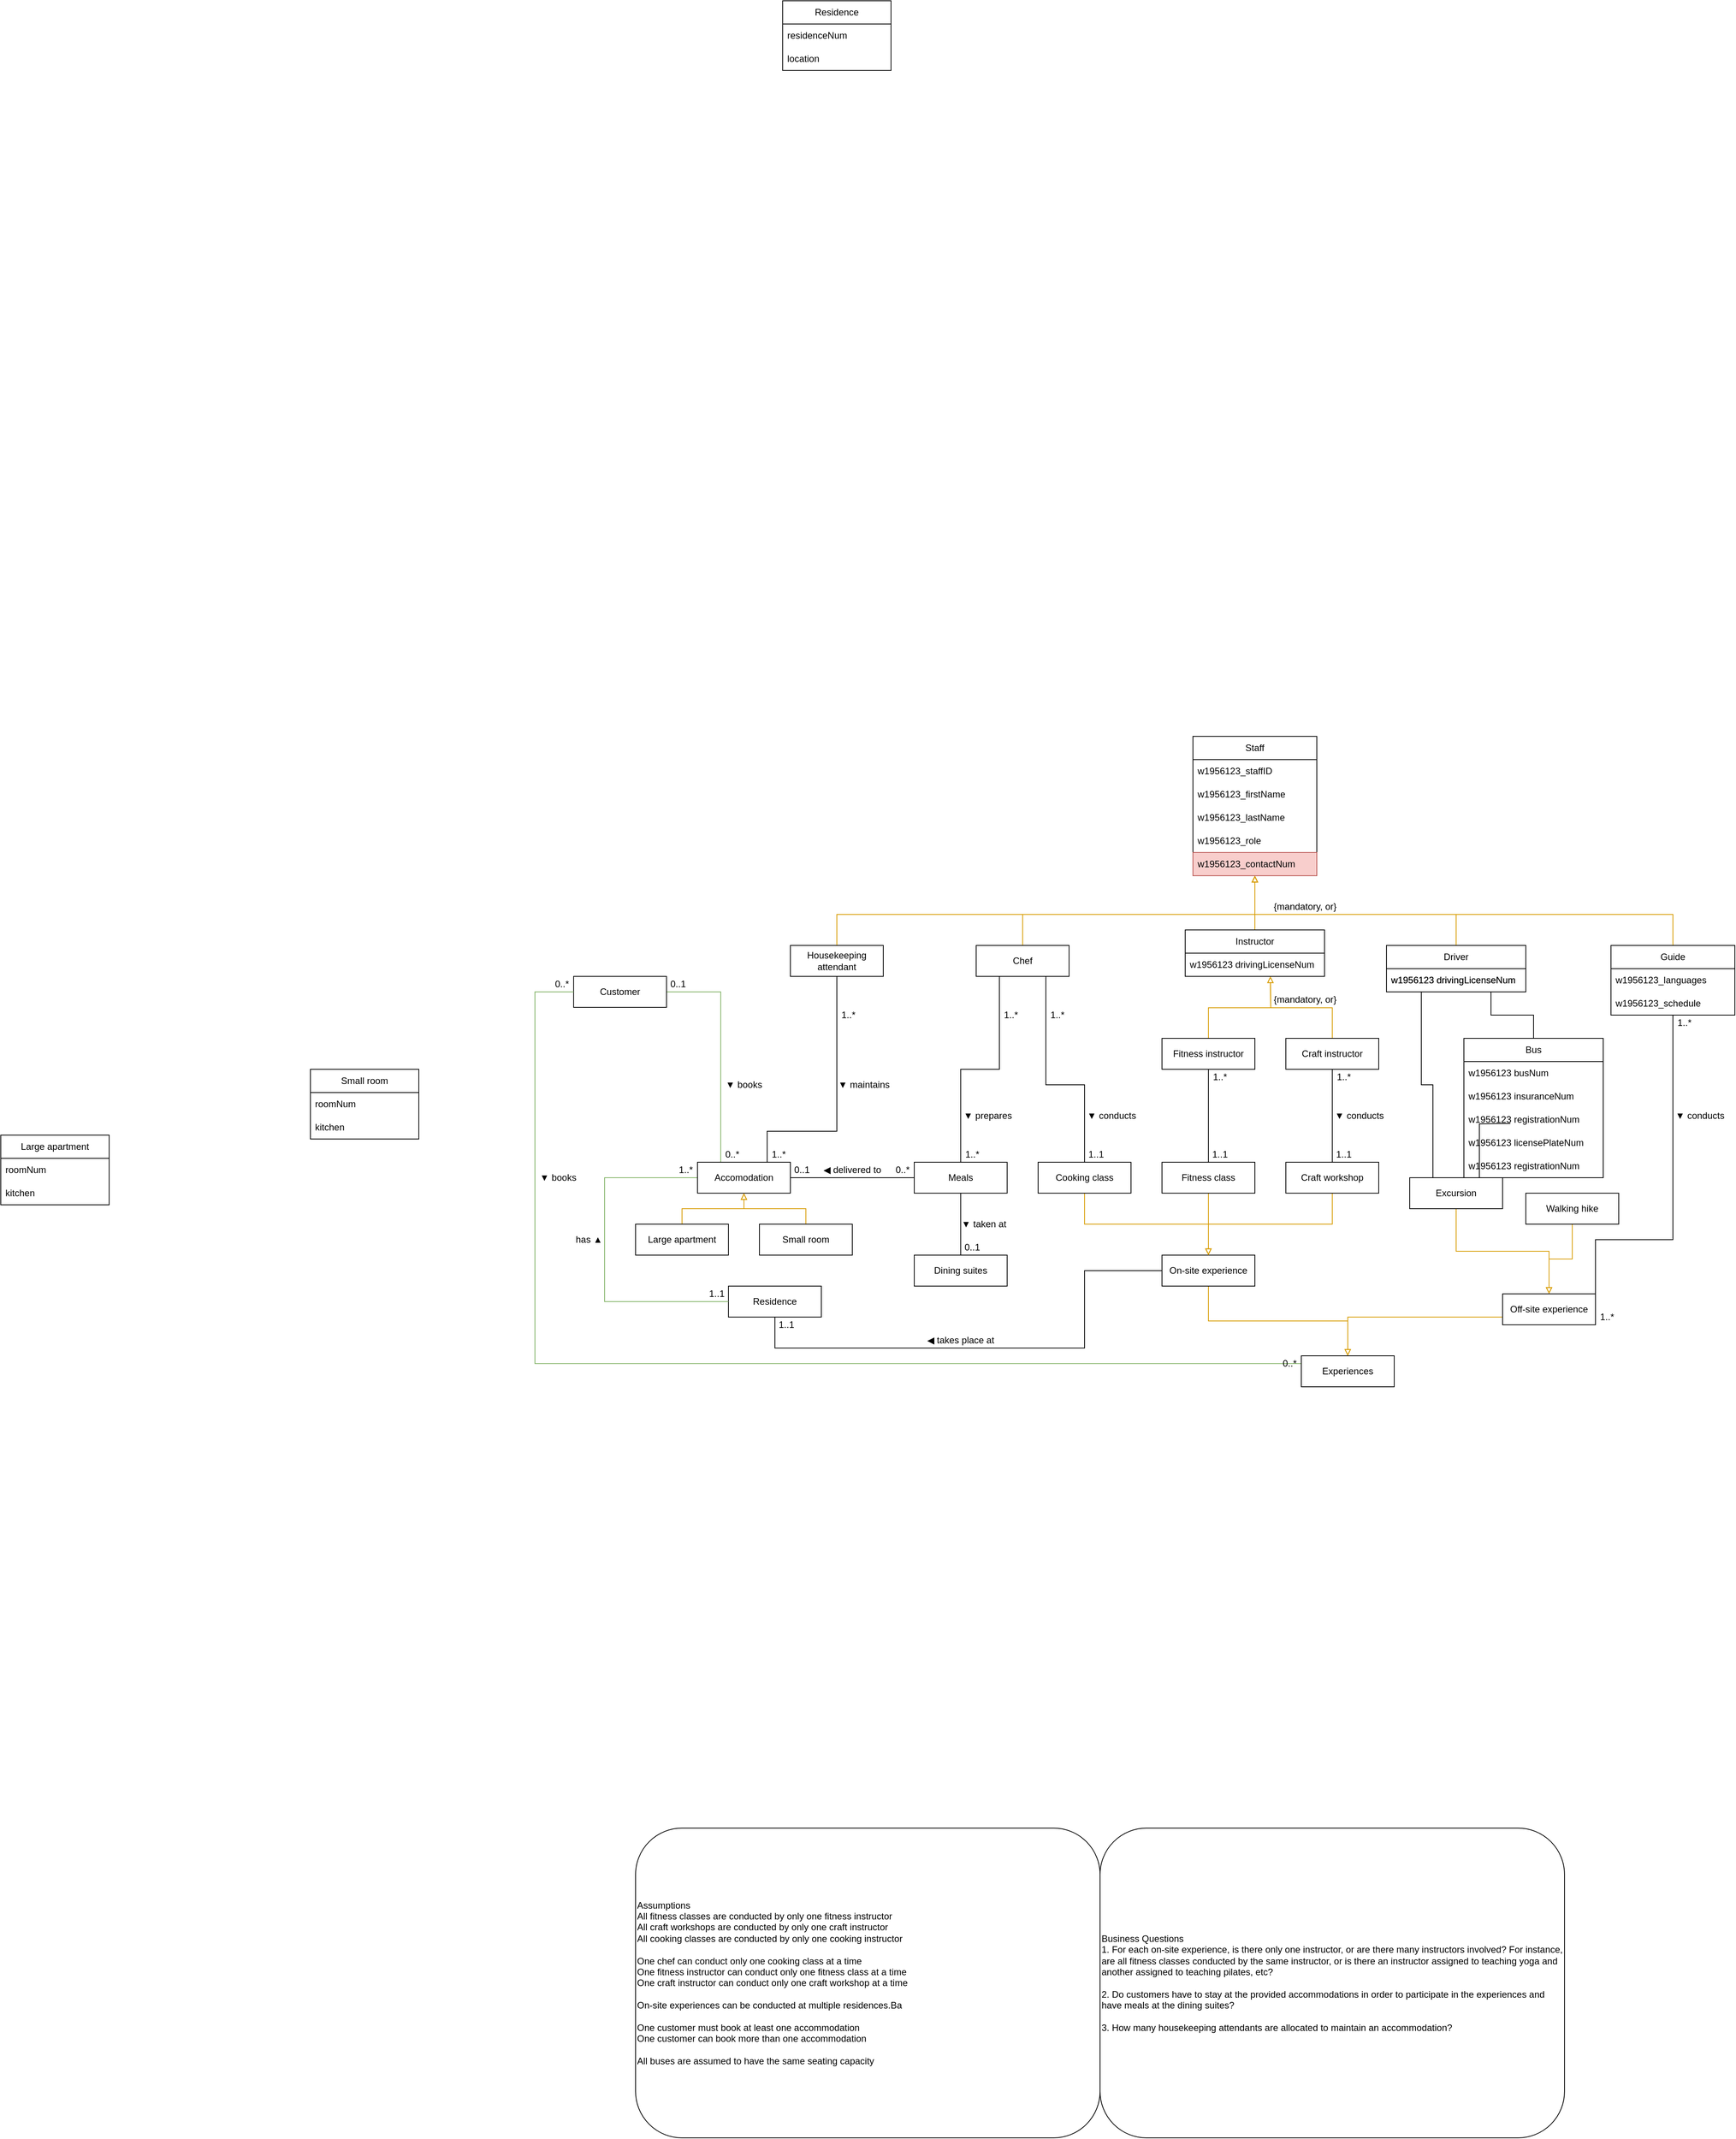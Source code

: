<mxfile version="22.0.6" type="device">
  <diagram name="Page-1" id="2XO2LengAirlZbvnj2li">
    <mxGraphModel dx="3193" dy="1653" grid="1" gridSize="10" guides="1" tooltips="1" connect="1" arrows="1" fold="1" page="0" pageScale="1" pageWidth="827" pageHeight="1169" background="none" math="0" shadow="0">
      <root>
        <mxCell id="0" />
        <mxCell id="1" parent="0" />
        <mxCell id="dhlyGF_YoNqWdTlMsRtC-57" style="edgeStyle=orthogonalEdgeStyle;rounded=0;orthogonalLoop=1;jettySize=auto;html=1;exitX=1;exitY=0.5;exitDx=0;exitDy=0;entryX=0.25;entryY=0;entryDx=0;entryDy=0;endArrow=none;endFill=0;fillColor=#d5e8d4;strokeColor=#82b366;" parent="1" source="EOCo7-gJaU-zDpKIFmLT-113" target="EOCo7-gJaU-zDpKIFmLT-115" edge="1">
          <mxGeometry relative="1" as="geometry">
            <Array as="points">
              <mxPoint x="-330" y="620" />
            </Array>
          </mxGeometry>
        </mxCell>
        <mxCell id="EOCo7-gJaU-zDpKIFmLT-113" value="Customer" style="whiteSpace=wrap;html=1;align=center;" parent="1" vertex="1">
          <mxGeometry x="-520" y="600" width="120" height="40" as="geometry" />
        </mxCell>
        <mxCell id="EOCo7-gJaU-zDpKIFmLT-114" value="Residence" style="whiteSpace=wrap;html=1;align=center;" parent="1" vertex="1">
          <mxGeometry x="-320" y="1000" width="120" height="40" as="geometry" />
        </mxCell>
        <mxCell id="dhlyGF_YoNqWdTlMsRtC-59" style="edgeStyle=orthogonalEdgeStyle;rounded=0;orthogonalLoop=1;jettySize=auto;html=1;exitX=0;exitY=0.5;exitDx=0;exitDy=0;entryX=0;entryY=0.5;entryDx=0;entryDy=0;endArrow=none;endFill=0;fillColor=#d5e8d4;strokeColor=#82b366;" parent="1" source="EOCo7-gJaU-zDpKIFmLT-115" target="EOCo7-gJaU-zDpKIFmLT-114" edge="1">
          <mxGeometry relative="1" as="geometry">
            <Array as="points">
              <mxPoint x="-480" y="860" />
              <mxPoint x="-480" y="1020" />
            </Array>
          </mxGeometry>
        </mxCell>
        <mxCell id="EOCo7-gJaU-zDpKIFmLT-115" value="Accomodation" style="whiteSpace=wrap;html=1;align=center;" parent="1" vertex="1">
          <mxGeometry x="-360" y="840" width="120" height="40" as="geometry" />
        </mxCell>
        <mxCell id="EOCo7-gJaU-zDpKIFmLT-130" style="edgeStyle=orthogonalEdgeStyle;rounded=0;orthogonalLoop=1;jettySize=auto;html=1;exitX=0.5;exitY=0;exitDx=0;exitDy=0;entryX=0.5;entryY=1;entryDx=0;entryDy=0;fillColor=#ffe6cc;strokeColor=#d79b00;endArrow=block;endFill=0;" parent="1" source="EOCo7-gJaU-zDpKIFmLT-117" target="EOCo7-gJaU-zDpKIFmLT-115" edge="1">
          <mxGeometry relative="1" as="geometry" />
        </mxCell>
        <mxCell id="EOCo7-gJaU-zDpKIFmLT-117" value="Large apartment" style="whiteSpace=wrap;html=1;align=center;" parent="1" vertex="1">
          <mxGeometry x="-440" y="920" width="120" height="40" as="geometry" />
        </mxCell>
        <mxCell id="EOCo7-gJaU-zDpKIFmLT-131" style="edgeStyle=orthogonalEdgeStyle;rounded=0;orthogonalLoop=1;jettySize=auto;html=1;exitX=0.5;exitY=0;exitDx=0;exitDy=0;entryX=0.5;entryY=1;entryDx=0;entryDy=0;fillColor=#ffe6cc;strokeColor=#d79b00;endArrow=block;endFill=0;" parent="1" source="EOCo7-gJaU-zDpKIFmLT-118" target="EOCo7-gJaU-zDpKIFmLT-115" edge="1">
          <mxGeometry relative="1" as="geometry" />
        </mxCell>
        <mxCell id="EOCo7-gJaU-zDpKIFmLT-118" value="Small room" style="whiteSpace=wrap;html=1;align=center;" parent="1" vertex="1">
          <mxGeometry x="-280" y="920" width="120" height="40" as="geometry" />
        </mxCell>
        <mxCell id="dhlyGF_YoNqWdTlMsRtC-49" style="edgeStyle=orthogonalEdgeStyle;rounded=0;orthogonalLoop=1;jettySize=auto;html=1;exitX=0.5;exitY=1;exitDx=0;exitDy=0;entryX=0.5;entryY=0;entryDx=0;entryDy=0;endArrow=none;endFill=0;" parent="1" source="EOCo7-gJaU-zDpKIFmLT-119" target="EOCo7-gJaU-zDpKIFmLT-120" edge="1">
          <mxGeometry relative="1" as="geometry" />
        </mxCell>
        <mxCell id="dhlyGF_YoNqWdTlMsRtC-55" style="edgeStyle=orthogonalEdgeStyle;rounded=0;orthogonalLoop=1;jettySize=auto;html=1;exitX=0;exitY=0.5;exitDx=0;exitDy=0;entryX=1;entryY=0.5;entryDx=0;entryDy=0;endArrow=none;endFill=0;" parent="1" source="EOCo7-gJaU-zDpKIFmLT-119" target="EOCo7-gJaU-zDpKIFmLT-115" edge="1">
          <mxGeometry relative="1" as="geometry" />
        </mxCell>
        <mxCell id="EOCo7-gJaU-zDpKIFmLT-119" value="Meals" style="whiteSpace=wrap;html=1;align=center;" parent="1" vertex="1">
          <mxGeometry x="-80" y="840" width="120" height="40" as="geometry" />
        </mxCell>
        <mxCell id="EOCo7-gJaU-zDpKIFmLT-120" value="Dining suites" style="whiteSpace=wrap;html=1;align=center;" parent="1" vertex="1">
          <mxGeometry x="-80" y="960" width="120" height="40" as="geometry" />
        </mxCell>
        <mxCell id="dhlyGF_YoNqWdTlMsRtC-56" style="edgeStyle=orthogonalEdgeStyle;rounded=0;orthogonalLoop=1;jettySize=auto;html=1;exitX=0;exitY=0.5;exitDx=0;exitDy=0;entryX=0;entryY=0.5;entryDx=0;entryDy=0;endArrow=none;endFill=0;fillColor=#d5e8d4;strokeColor=#82b366;" parent="1" source="EOCo7-gJaU-zDpKIFmLT-122" target="EOCo7-gJaU-zDpKIFmLT-113" edge="1">
          <mxGeometry relative="1" as="geometry">
            <Array as="points">
              <mxPoint x="-570" y="1100" />
              <mxPoint x="-570" y="620" />
            </Array>
          </mxGeometry>
        </mxCell>
        <mxCell id="dhlyGF_YoNqWdTlMsRtC-24" style="edgeStyle=orthogonalEdgeStyle;rounded=0;orthogonalLoop=1;jettySize=auto;html=1;exitX=0.5;exitY=1;exitDx=0;exitDy=0;entryX=0.5;entryY=0;entryDx=0;entryDy=0;fillColor=#ffe6cc;strokeColor=#d79b00;endArrow=block;endFill=0;" parent="1" source="EOCo7-gJaU-zDpKIFmLT-125" target="EOCo7-gJaU-zDpKIFmLT-122" edge="1">
          <mxGeometry relative="1" as="geometry" />
        </mxCell>
        <mxCell id="hs-0_rZzQlPcWZ09cHOU-1" style="edgeStyle=orthogonalEdgeStyle;rounded=0;orthogonalLoop=1;jettySize=auto;html=1;exitX=0;exitY=0.5;exitDx=0;exitDy=0;entryX=0.5;entryY=1;entryDx=0;entryDy=0;endArrow=none;endFill=0;" parent="1" source="EOCo7-gJaU-zDpKIFmLT-125" target="EOCo7-gJaU-zDpKIFmLT-114" edge="1">
          <mxGeometry relative="1" as="geometry">
            <Array as="points">
              <mxPoint x="140" y="980" />
              <mxPoint x="140" y="1080" />
              <mxPoint x="-260" y="1080" />
            </Array>
          </mxGeometry>
        </mxCell>
        <mxCell id="EOCo7-gJaU-zDpKIFmLT-125" value="On-site experience" style="whiteSpace=wrap;html=1;align=center;" parent="1" vertex="1">
          <mxGeometry x="240" y="960" width="120" height="40" as="geometry" />
        </mxCell>
        <mxCell id="3tfj7b-K6udZwVdpCUiz-56" style="edgeStyle=orthogonalEdgeStyle;rounded=0;orthogonalLoop=1;jettySize=auto;html=1;entryX=0.5;entryY=0;entryDx=0;entryDy=0;exitX=0.5;exitY=1;exitDx=0;exitDy=0;fillColor=#ffe6cc;strokeColor=#d79b00;endArrow=block;endFill=0;" parent="1" source="EOCo7-gJaU-zDpKIFmLT-126" target="EOCo7-gJaU-zDpKIFmLT-122" edge="1">
          <mxGeometry relative="1" as="geometry">
            <Array as="points">
              <mxPoint x="700" y="1040" />
              <mxPoint x="500" y="1040" />
            </Array>
          </mxGeometry>
        </mxCell>
        <mxCell id="EOCo7-gJaU-zDpKIFmLT-142" style="edgeStyle=orthogonalEdgeStyle;rounded=0;orthogonalLoop=1;jettySize=auto;html=1;exitX=0.5;exitY=0;exitDx=0;exitDy=0;entryX=0.5;entryY=1;entryDx=0;entryDy=0;fillColor=#ffe6cc;strokeColor=#d79b00;endArrow=block;endFill=0;" parent="1" source="O8HM-fu1kj8_n5oqzd3N-19" target="3tfj7b-K6udZwVdpCUiz-123" edge="1">
          <mxGeometry relative="1" as="geometry">
            <Array as="points">
              <mxPoint x="620" y="520" />
              <mxPoint x="360" y="520" />
            </Array>
            <mxPoint x="620" y="560" as="sourcePoint" />
            <mxPoint x="380" y="480" as="targetPoint" />
          </mxGeometry>
        </mxCell>
        <mxCell id="dhlyGF_YoNqWdTlMsRtC-53" style="edgeStyle=orthogonalEdgeStyle;rounded=0;orthogonalLoop=1;jettySize=auto;html=1;entryX=0.25;entryY=0;entryDx=0;entryDy=0;endArrow=none;endFill=0;exitX=0.25;exitY=1;exitDx=0;exitDy=0;" parent="1" source="O8HM-fu1kj8_n5oqzd3N-19" target="dhlyGF_YoNqWdTlMsRtC-26" edge="1">
          <mxGeometry relative="1" as="geometry">
            <mxPoint x="575" y="630" as="sourcePoint" />
          </mxGeometry>
        </mxCell>
        <mxCell id="EOCo7-gJaU-zDpKIFmLT-145" style="edgeStyle=orthogonalEdgeStyle;rounded=0;orthogonalLoop=1;jettySize=auto;html=1;exitX=0.5;exitY=0;exitDx=0;exitDy=0;entryX=0.5;entryY=1;entryDx=0;entryDy=0;fillColor=#ffe6cc;strokeColor=#d79b00;endArrow=block;endFill=0;" parent="1" source="EOCo7-gJaU-zDpKIFmLT-134" target="3tfj7b-K6udZwVdpCUiz-123" edge="1">
          <mxGeometry relative="1" as="geometry">
            <Array as="points">
              <mxPoint x="60" y="520" />
              <mxPoint x="360" y="520" />
            </Array>
            <mxPoint x="380" y="480" as="targetPoint" />
          </mxGeometry>
        </mxCell>
        <mxCell id="dhlyGF_YoNqWdTlMsRtC-46" style="edgeStyle=orthogonalEdgeStyle;rounded=0;orthogonalLoop=1;jettySize=auto;html=1;exitX=0.75;exitY=1;exitDx=0;exitDy=0;entryX=0.5;entryY=0;entryDx=0;entryDy=0;endArrow=none;endFill=0;" parent="1" source="EOCo7-gJaU-zDpKIFmLT-134" target="EOCo7-gJaU-zDpKIFmLT-152" edge="1">
          <mxGeometry relative="1" as="geometry">
            <Array as="points">
              <mxPoint x="90" y="740" />
              <mxPoint x="140" y="740" />
            </Array>
          </mxGeometry>
        </mxCell>
        <mxCell id="dhlyGF_YoNqWdTlMsRtC-47" style="edgeStyle=orthogonalEdgeStyle;rounded=0;orthogonalLoop=1;jettySize=auto;html=1;exitX=0.25;exitY=1;exitDx=0;exitDy=0;entryX=0.5;entryY=0;entryDx=0;entryDy=0;endArrow=none;endFill=0;" parent="1" source="EOCo7-gJaU-zDpKIFmLT-134" target="EOCo7-gJaU-zDpKIFmLT-119" edge="1">
          <mxGeometry relative="1" as="geometry" />
        </mxCell>
        <mxCell id="EOCo7-gJaU-zDpKIFmLT-134" value="Chef" style="whiteSpace=wrap;html=1;align=center;" parent="1" vertex="1">
          <mxGeometry y="560" width="120" height="40" as="geometry" />
        </mxCell>
        <mxCell id="hs-0_rZzQlPcWZ09cHOU-6" style="edgeStyle=orthogonalEdgeStyle;rounded=0;orthogonalLoop=1;jettySize=auto;html=1;exitX=0.5;exitY=0;exitDx=0;exitDy=0;entryX=0.5;entryY=1;entryDx=0;entryDy=0;fillColor=#ffe6cc;strokeColor=#d79b00;endArrow=block;endFill=0;" parent="1" source="O8HM-fu1kj8_n5oqzd3N-12" target="3tfj7b-K6udZwVdpCUiz-123" edge="1">
          <mxGeometry relative="1" as="geometry">
            <Array as="points">
              <mxPoint x="900" y="520" />
              <mxPoint x="360" y="520" />
            </Array>
            <mxPoint x="900" y="560" as="sourcePoint" />
            <mxPoint x="380" y="480" as="targetPoint" />
          </mxGeometry>
        </mxCell>
        <mxCell id="dhlyGF_YoNqWdTlMsRtC-50" style="edgeStyle=orthogonalEdgeStyle;rounded=0;orthogonalLoop=1;jettySize=auto;html=1;exitX=0.5;exitY=1;exitDx=0;exitDy=0;endArrow=none;endFill=0;entryX=0.75;entryY=0;entryDx=0;entryDy=0;" parent="1" source="EOCo7-gJaU-zDpKIFmLT-136" target="EOCo7-gJaU-zDpKIFmLT-115" edge="1">
          <mxGeometry relative="1" as="geometry">
            <mxPoint x="-210" y="790" as="targetPoint" />
            <Array as="points">
              <mxPoint x="-180" y="800" />
              <mxPoint x="-270" y="800" />
            </Array>
          </mxGeometry>
        </mxCell>
        <mxCell id="3tfj7b-K6udZwVdpCUiz-1" style="edgeStyle=orthogonalEdgeStyle;rounded=0;orthogonalLoop=1;jettySize=auto;html=1;exitX=0.5;exitY=0;exitDx=0;exitDy=0;entryX=0.5;entryY=1;entryDx=0;entryDy=0;fillColor=#ffe6cc;strokeColor=#d79b00;endArrow=block;endFill=0;" parent="1" source="EOCo7-gJaU-zDpKIFmLT-136" target="3tfj7b-K6udZwVdpCUiz-123" edge="1">
          <mxGeometry relative="1" as="geometry">
            <Array as="points">
              <mxPoint x="-180" y="520" />
              <mxPoint x="360" y="520" />
            </Array>
            <mxPoint x="380" y="480" as="targetPoint" />
          </mxGeometry>
        </mxCell>
        <mxCell id="EOCo7-gJaU-zDpKIFmLT-136" value="Housekeeping attendant" style="whiteSpace=wrap;html=1;align=center;" parent="1" vertex="1">
          <mxGeometry x="-240" y="560" width="120" height="40" as="geometry" />
        </mxCell>
        <mxCell id="EOCo7-gJaU-zDpKIFmLT-140" style="edgeStyle=orthogonalEdgeStyle;rounded=0;orthogonalLoop=1;jettySize=auto;html=1;exitX=0.5;exitY=0;exitDx=0;exitDy=0;fillColor=#ffe6cc;strokeColor=#d79b00;endArrow=block;endFill=0;" parent="1" source="EOCo7-gJaU-zDpKIFmLT-138" edge="1">
          <mxGeometry relative="1" as="geometry">
            <mxPoint x="380" y="600" as="targetPoint" />
          </mxGeometry>
        </mxCell>
        <mxCell id="dhlyGF_YoNqWdTlMsRtC-51" style="edgeStyle=orthogonalEdgeStyle;rounded=0;orthogonalLoop=1;jettySize=auto;html=1;exitX=0.5;exitY=1;exitDx=0;exitDy=0;entryX=0.5;entryY=0;entryDx=0;entryDy=0;endArrow=none;endFill=0;" parent="1" source="EOCo7-gJaU-zDpKIFmLT-138" target="EOCo7-gJaU-zDpKIFmLT-150" edge="1">
          <mxGeometry relative="1" as="geometry" />
        </mxCell>
        <mxCell id="EOCo7-gJaU-zDpKIFmLT-138" value="Fitness instructor" style="whiteSpace=wrap;html=1;align=center;" parent="1" vertex="1">
          <mxGeometry x="240" y="680" width="120" height="40" as="geometry" />
        </mxCell>
        <mxCell id="EOCo7-gJaU-zDpKIFmLT-141" style="edgeStyle=orthogonalEdgeStyle;rounded=0;orthogonalLoop=1;jettySize=auto;html=1;exitX=0.5;exitY=0;exitDx=0;exitDy=0;fillColor=#ffe6cc;strokeColor=#d79b00;entryX=0.5;entryY=1;entryDx=0;entryDy=0;endArrow=block;endFill=0;" parent="1" source="EOCo7-gJaU-zDpKIFmLT-139" edge="1">
          <mxGeometry relative="1" as="geometry">
            <mxPoint x="380" y="600" as="targetPoint" />
          </mxGeometry>
        </mxCell>
        <mxCell id="dhlyGF_YoNqWdTlMsRtC-52" style="edgeStyle=orthogonalEdgeStyle;rounded=0;orthogonalLoop=1;jettySize=auto;html=1;exitX=0.5;exitY=1;exitDx=0;exitDy=0;entryX=0.5;entryY=0;entryDx=0;entryDy=0;endArrow=none;endFill=0;" parent="1" source="EOCo7-gJaU-zDpKIFmLT-139" target="EOCo7-gJaU-zDpKIFmLT-151" edge="1">
          <mxGeometry relative="1" as="geometry" />
        </mxCell>
        <mxCell id="EOCo7-gJaU-zDpKIFmLT-139" value="Craft instructor" style="whiteSpace=wrap;html=1;align=center;" parent="1" vertex="1">
          <mxGeometry x="400" y="680" width="120" height="40" as="geometry" />
        </mxCell>
        <mxCell id="dhlyGF_YoNqWdTlMsRtC-19" style="edgeStyle=orthogonalEdgeStyle;rounded=0;orthogonalLoop=1;jettySize=auto;html=1;exitX=0.5;exitY=1;exitDx=0;exitDy=0;entryX=0.5;entryY=0;entryDx=0;entryDy=0;fillColor=#ffe6cc;strokeColor=#d79b00;endArrow=block;endFill=0;" parent="1" source="EOCo7-gJaU-zDpKIFmLT-150" target="EOCo7-gJaU-zDpKIFmLT-125" edge="1">
          <mxGeometry relative="1" as="geometry" />
        </mxCell>
        <mxCell id="EOCo7-gJaU-zDpKIFmLT-150" value="Fitness class" style="whiteSpace=wrap;html=1;align=center;" parent="1" vertex="1">
          <mxGeometry x="240" y="840" width="120" height="40" as="geometry" />
        </mxCell>
        <mxCell id="dhlyGF_YoNqWdTlMsRtC-22" style="edgeStyle=orthogonalEdgeStyle;rounded=0;orthogonalLoop=1;jettySize=auto;html=1;exitX=0.5;exitY=1;exitDx=0;exitDy=0;entryX=0.5;entryY=0;entryDx=0;entryDy=0;fillColor=#ffe6cc;strokeColor=#d79b00;endArrow=block;endFill=0;" parent="1" source="EOCo7-gJaU-zDpKIFmLT-151" target="EOCo7-gJaU-zDpKIFmLT-125" edge="1">
          <mxGeometry relative="1" as="geometry" />
        </mxCell>
        <mxCell id="EOCo7-gJaU-zDpKIFmLT-151" value="Craft workshop" style="whiteSpace=wrap;html=1;align=center;" parent="1" vertex="1">
          <mxGeometry x="400" y="840" width="120" height="40" as="geometry" />
        </mxCell>
        <mxCell id="dhlyGF_YoNqWdTlMsRtC-23" style="edgeStyle=orthogonalEdgeStyle;rounded=0;orthogonalLoop=1;jettySize=auto;html=1;exitX=0.5;exitY=1;exitDx=0;exitDy=0;entryX=0.5;entryY=0;entryDx=0;entryDy=0;fillColor=#ffe6cc;strokeColor=#d79b00;endArrow=block;endFill=0;" parent="1" source="EOCo7-gJaU-zDpKIFmLT-152" target="EOCo7-gJaU-zDpKIFmLT-125" edge="1">
          <mxGeometry relative="1" as="geometry" />
        </mxCell>
        <mxCell id="EOCo7-gJaU-zDpKIFmLT-152" value="Cooking class" style="whiteSpace=wrap;html=1;align=center;" parent="1" vertex="1">
          <mxGeometry x="80" y="840" width="120" height="40" as="geometry" />
        </mxCell>
        <mxCell id="dhlyGF_YoNqWdTlMsRtC-31" style="edgeStyle=orthogonalEdgeStyle;rounded=0;orthogonalLoop=1;jettySize=auto;html=1;exitX=0.5;exitY=1;exitDx=0;exitDy=0;entryX=0.5;entryY=0;entryDx=0;entryDy=0;fillColor=#ffe6cc;strokeColor=#d79b00;endArrow=block;endFill=0;" parent="1" source="dhlyGF_YoNqWdTlMsRtC-26" target="EOCo7-gJaU-zDpKIFmLT-126" edge="1">
          <mxGeometry relative="1" as="geometry" />
        </mxCell>
        <mxCell id="dhlyGF_YoNqWdTlMsRtC-26" value="Excursion" style="whiteSpace=wrap;html=1;align=center;" parent="1" vertex="1">
          <mxGeometry x="560" y="860" width="120" height="40" as="geometry" />
        </mxCell>
        <mxCell id="dhlyGF_YoNqWdTlMsRtC-30" style="edgeStyle=orthogonalEdgeStyle;rounded=0;orthogonalLoop=1;jettySize=auto;html=1;exitX=0.5;exitY=1;exitDx=0;exitDy=0;entryX=0.5;entryY=0;entryDx=0;entryDy=0;fillColor=#ffe6cc;strokeColor=#d79b00;endArrow=block;endFill=0;" parent="1" source="dhlyGF_YoNqWdTlMsRtC-27" target="EOCo7-gJaU-zDpKIFmLT-126" edge="1">
          <mxGeometry relative="1" as="geometry" />
        </mxCell>
        <mxCell id="dhlyGF_YoNqWdTlMsRtC-27" value="Walking hike" style="whiteSpace=wrap;html=1;align=center;" parent="1" vertex="1">
          <mxGeometry x="710" y="880" width="120" height="40" as="geometry" />
        </mxCell>
        <mxCell id="hs-0_rZzQlPcWZ09cHOU-4" style="edgeStyle=orthogonalEdgeStyle;rounded=0;orthogonalLoop=1;jettySize=auto;html=1;entryX=0.75;entryY=1;entryDx=0;entryDy=0;endArrow=none;endFill=0;exitX=0.5;exitY=0;exitDx=0;exitDy=0;" parent="1" source="O8HM-fu1kj8_n5oqzd3N-30" target="O8HM-fu1kj8_n5oqzd3N-19" edge="1">
          <mxGeometry relative="1" as="geometry">
            <mxPoint x="700" y="680" as="sourcePoint" />
            <mxPoint x="650" y="600" as="targetPoint" />
          </mxGeometry>
        </mxCell>
        <mxCell id="3tfj7b-K6udZwVdpCUiz-19" style="edgeStyle=orthogonalEdgeStyle;rounded=0;orthogonalLoop=1;jettySize=auto;html=1;entryX=0.75;entryY=0;entryDx=0;entryDy=0;endArrow=none;endFill=0;" parent="1" target="dhlyGF_YoNqWdTlMsRtC-26" edge="1">
          <mxGeometry relative="1" as="geometry">
            <mxPoint x="690" y="790" as="sourcePoint" />
          </mxGeometry>
        </mxCell>
        <mxCell id="3tfj7b-K6udZwVdpCUiz-2" value="{mandatory, or}" style="text;html=1;strokeColor=none;fillColor=none;align=center;verticalAlign=middle;whiteSpace=wrap;rounded=0;" parent="1" vertex="1">
          <mxGeometry x="380" y="500" width="90" height="20" as="geometry" />
        </mxCell>
        <mxCell id="3tfj7b-K6udZwVdpCUiz-3" value="▼ conducts" style="text;html=1;strokeColor=none;fillColor=none;align=center;verticalAlign=middle;whiteSpace=wrap;rounded=0;" parent="1" vertex="1">
          <mxGeometry x="460" y="770" width="70" height="20" as="geometry" />
        </mxCell>
        <mxCell id="3tfj7b-K6udZwVdpCUiz-4" value="▼ conducts" style="text;html=1;strokeColor=none;fillColor=none;align=center;verticalAlign=middle;whiteSpace=wrap;rounded=0;" parent="1" vertex="1">
          <mxGeometry x="140" y="770" width="70" height="20" as="geometry" />
        </mxCell>
        <mxCell id="3tfj7b-K6udZwVdpCUiz-5" value="1..*" style="text;html=1;strokeColor=none;fillColor=none;align=center;verticalAlign=middle;whiteSpace=wrap;rounded=0;" parent="1" vertex="1">
          <mxGeometry x="300" y="720" width="30" height="20" as="geometry" />
        </mxCell>
        <mxCell id="3tfj7b-K6udZwVdpCUiz-7" value="Assumptions&lt;br&gt;All fitness classes are conducted by only one fitness instructor&lt;br&gt;All craft workshops are conducted by only one craft instructor&lt;br&gt;All cooking classes are conducted by only one cooking instructor&lt;br&gt;&lt;br&gt;One chef can conduct only one cooking class at a time&lt;br&gt;One fitness instructor can conduct only one fitness class at a time&lt;br style=&quot;border-color: var(--border-color);&quot;&gt;One craft instructor can conduct only one craft workshop at a time&lt;br&gt;&lt;br&gt;On-site experiences can be conducted at multiple residences.Ba&lt;br&gt;&lt;br&gt;One customer must book at least one accommodation&lt;br&gt;One customer can book more than one accommodation&lt;br&gt;&lt;br&gt;All buses are assumed to have the same seating capacity" style="rounded=1;whiteSpace=wrap;html=1;align=left;" parent="1" vertex="1">
          <mxGeometry x="-440" y="1700" width="600" height="400" as="geometry" />
        </mxCell>
        <mxCell id="3tfj7b-K6udZwVdpCUiz-8" value="Business Questions&lt;br&gt;1. For each on-site experience, is there only one instructor, or are there many instructors involved? For instance, are all fitness classes conducted by the same instructor, or is there an instructor assigned to teaching yoga and another assigned to teaching pilates, etc?&lt;br&gt;&lt;br&gt;2. Do customers have to stay at the provided accommodations in order to participate in the experiences and have meals at the dining suites?&lt;br&gt;&lt;br&gt;3. How many housekeeping attendants are allocated to maintain an accommodation?&lt;br&gt;" style="rounded=1;whiteSpace=wrap;html=1;align=left;" parent="1" vertex="1">
          <mxGeometry x="160" y="1700" width="600" height="400" as="geometry" />
        </mxCell>
        <mxCell id="3tfj7b-K6udZwVdpCUiz-9" value="▼ prepares" style="text;html=1;strokeColor=none;fillColor=none;align=center;verticalAlign=middle;whiteSpace=wrap;rounded=0;" parent="1" vertex="1">
          <mxGeometry x="-20" y="770" width="70" height="20" as="geometry" />
        </mxCell>
        <mxCell id="3tfj7b-K6udZwVdpCUiz-10" value="1..*" style="text;html=1;strokeColor=none;fillColor=none;align=center;verticalAlign=middle;whiteSpace=wrap;rounded=0;" parent="1" vertex="1">
          <mxGeometry x="460" y="720" width="30" height="20" as="geometry" />
        </mxCell>
        <mxCell id="3tfj7b-K6udZwVdpCUiz-15" value="1..*" style="text;html=1;strokeColor=none;fillColor=none;align=center;verticalAlign=middle;whiteSpace=wrap;rounded=0;" parent="1" vertex="1">
          <mxGeometry x="30" y="640" width="30" height="20" as="geometry" />
        </mxCell>
        <mxCell id="3tfj7b-K6udZwVdpCUiz-16" value="1..*" style="text;html=1;strokeColor=none;fillColor=none;align=center;verticalAlign=middle;whiteSpace=wrap;rounded=0;" parent="1" vertex="1">
          <mxGeometry x="90" y="640" width="30" height="20" as="geometry" />
        </mxCell>
        <mxCell id="3tfj7b-K6udZwVdpCUiz-17" value="1..1" style="text;html=1;align=center;verticalAlign=middle;whiteSpace=wrap;rounded=0;" parent="1" vertex="1">
          <mxGeometry x="300" y="820" width="30" height="20" as="geometry" />
        </mxCell>
        <mxCell id="3tfj7b-K6udZwVdpCUiz-18" value="1..1" style="text;html=1;align=center;verticalAlign=middle;whiteSpace=wrap;rounded=0;" parent="1" vertex="1">
          <mxGeometry x="460" y="820" width="30" height="20" as="geometry" />
        </mxCell>
        <mxCell id="3tfj7b-K6udZwVdpCUiz-20" value="▼&amp;nbsp;books" style="text;html=1;strokeColor=none;fillColor=none;align=center;verticalAlign=middle;whiteSpace=wrap;rounded=0;" parent="1" vertex="1">
          <mxGeometry x="-330" y="730" width="60" height="20" as="geometry" />
        </mxCell>
        <mxCell id="3tfj7b-K6udZwVdpCUiz-21" value="1..1" style="text;html=1;align=center;verticalAlign=middle;whiteSpace=wrap;rounded=0;" parent="1" vertex="1">
          <mxGeometry x="140" y="820" width="30" height="20" as="geometry" />
        </mxCell>
        <mxCell id="3tfj7b-K6udZwVdpCUiz-22" value="1..*" style="text;html=1;strokeColor=none;fillColor=none;align=center;verticalAlign=middle;whiteSpace=wrap;rounded=0;" parent="1" vertex="1">
          <mxGeometry x="-20" y="820" width="30" height="20" as="geometry" />
        </mxCell>
        <mxCell id="3tfj7b-K6udZwVdpCUiz-23" value="▼ maintains" style="text;html=1;strokeColor=none;fillColor=none;align=center;verticalAlign=middle;whiteSpace=wrap;rounded=0;" parent="1" vertex="1">
          <mxGeometry x="-180" y="730" width="70" height="20" as="geometry" />
        </mxCell>
        <mxCell id="3tfj7b-K6udZwVdpCUiz-25" value="0..1" style="text;html=1;strokeColor=none;fillColor=none;align=center;verticalAlign=middle;whiteSpace=wrap;rounded=0;" parent="1" vertex="1">
          <mxGeometry x="-400" y="600" width="30" height="20" as="geometry" />
        </mxCell>
        <mxCell id="3tfj7b-K6udZwVdpCUiz-26" value="▼ conducts" style="text;html=1;strokeColor=none;fillColor=none;align=center;verticalAlign=middle;whiteSpace=wrap;rounded=0;" parent="1" vertex="1">
          <mxGeometry x="900" y="770" width="70" height="20" as="geometry" />
        </mxCell>
        <mxCell id="3tfj7b-K6udZwVdpCUiz-29" value="0..*" style="text;html=1;strokeColor=none;fillColor=none;align=center;verticalAlign=middle;whiteSpace=wrap;rounded=0;" parent="1" vertex="1">
          <mxGeometry x="-330" y="820" width="30" height="20" as="geometry" />
        </mxCell>
        <mxCell id="3tfj7b-K6udZwVdpCUiz-30" value="▼ taken at" style="text;html=1;strokeColor=none;fillColor=none;align=center;verticalAlign=middle;whiteSpace=wrap;rounded=0;" parent="1" vertex="1">
          <mxGeometry x="-20" y="910" width="60" height="20" as="geometry" />
        </mxCell>
        <mxCell id="3tfj7b-K6udZwVdpCUiz-31" value="1..*" style="text;html=1;strokeColor=none;fillColor=none;align=center;verticalAlign=middle;whiteSpace=wrap;rounded=0;" parent="1" vertex="1">
          <mxGeometry x="-270" y="820" width="30" height="20" as="geometry" />
        </mxCell>
        <mxCell id="3tfj7b-K6udZwVdpCUiz-32" value="1..*" style="text;html=1;strokeColor=none;fillColor=none;align=center;verticalAlign=middle;whiteSpace=wrap;rounded=0;" parent="1" vertex="1">
          <mxGeometry x="-180" y="640" width="30" height="20" as="geometry" />
        </mxCell>
        <mxCell id="3tfj7b-K6udZwVdpCUiz-36" value="0..*" style="text;html=1;strokeColor=none;fillColor=none;align=center;verticalAlign=middle;whiteSpace=wrap;rounded=0;" parent="1" vertex="1">
          <mxGeometry x="-550" y="600" width="30" height="20" as="geometry" />
        </mxCell>
        <mxCell id="3tfj7b-K6udZwVdpCUiz-37" value="◀ delivered to" style="text;html=1;strokeColor=none;fillColor=none;align=center;verticalAlign=middle;whiteSpace=wrap;rounded=0;" parent="1" vertex="1">
          <mxGeometry x="-210" y="840" width="100" height="20" as="geometry" />
        </mxCell>
        <mxCell id="3tfj7b-K6udZwVdpCUiz-42" value="0..*" style="text;html=1;strokeColor=none;fillColor=none;align=center;verticalAlign=middle;whiteSpace=wrap;rounded=0;" parent="1" vertex="1">
          <mxGeometry x="-110" y="840" width="30" height="20" as="geometry" />
        </mxCell>
        <mxCell id="3tfj7b-K6udZwVdpCUiz-43" value="0..1" style="text;html=1;strokeColor=none;fillColor=none;align=center;verticalAlign=middle;whiteSpace=wrap;rounded=0;" parent="1" vertex="1">
          <mxGeometry x="-240" y="840" width="30" height="20" as="geometry" />
        </mxCell>
        <mxCell id="3tfj7b-K6udZwVdpCUiz-44" value="0..1" style="text;html=1;strokeColor=none;fillColor=none;align=center;verticalAlign=middle;whiteSpace=wrap;rounded=0;" parent="1" vertex="1">
          <mxGeometry x="-20" y="940" width="30" height="20" as="geometry" />
        </mxCell>
        <mxCell id="3tfj7b-K6udZwVdpCUiz-45" value="1..1" style="text;html=1;strokeColor=none;fillColor=none;align=center;verticalAlign=middle;whiteSpace=wrap;rounded=0;" parent="1" vertex="1">
          <mxGeometry x="-260" y="1040" width="30" height="20" as="geometry" />
        </mxCell>
        <mxCell id="3tfj7b-K6udZwVdpCUiz-46" value="◀ takes place at" style="text;html=1;strokeColor=none;fillColor=none;align=center;verticalAlign=middle;whiteSpace=wrap;rounded=0;" parent="1" vertex="1">
          <mxGeometry x="-70" y="1060" width="100" height="20" as="geometry" />
        </mxCell>
        <mxCell id="3tfj7b-K6udZwVdpCUiz-49" value="1..*" style="text;html=1;strokeColor=none;fillColor=none;align=center;verticalAlign=middle;whiteSpace=wrap;rounded=0;" parent="1" vertex="1">
          <mxGeometry x="-390" y="840" width="30" height="20" as="geometry" />
        </mxCell>
        <mxCell id="3tfj7b-K6udZwVdpCUiz-50" value="1..1" style="text;html=1;strokeColor=none;fillColor=none;align=center;verticalAlign=middle;whiteSpace=wrap;rounded=0;" parent="1" vertex="1">
          <mxGeometry x="-350" y="1000" width="30" height="20" as="geometry" />
        </mxCell>
        <mxCell id="3tfj7b-K6udZwVdpCUiz-51" value="has ▲" style="text;html=1;strokeColor=none;fillColor=none;align=center;verticalAlign=middle;whiteSpace=wrap;rounded=0;" parent="1" vertex="1">
          <mxGeometry x="-520" y="930" width="40" height="20" as="geometry" />
        </mxCell>
        <mxCell id="3tfj7b-K6udZwVdpCUiz-52" value="▼&amp;nbsp;books" style="text;html=1;strokeColor=none;fillColor=none;align=center;verticalAlign=middle;whiteSpace=wrap;rounded=0;" parent="1" vertex="1">
          <mxGeometry x="-570" y="850" width="60" height="20" as="geometry" />
        </mxCell>
        <mxCell id="3tfj7b-K6udZwVdpCUiz-54" value="{mandatory, or}" style="text;html=1;strokeColor=none;fillColor=none;align=center;verticalAlign=middle;whiteSpace=wrap;rounded=0;" parent="1" vertex="1">
          <mxGeometry x="380" y="620" width="90" height="20" as="geometry" />
        </mxCell>
        <mxCell id="3tfj7b-K6udZwVdpCUiz-76" value="Residence" style="swimlane;fontStyle=0;childLayout=stackLayout;horizontal=1;startSize=30;horizontalStack=0;resizeParent=1;resizeParentMax=0;resizeLast=0;collapsible=1;marginBottom=0;whiteSpace=wrap;html=1;" parent="1" vertex="1">
          <mxGeometry x="-250" y="-660" width="140" height="90" as="geometry" />
        </mxCell>
        <mxCell id="3tfj7b-K6udZwVdpCUiz-77" value="residenceNum" style="text;strokeColor=none;fillColor=none;align=left;verticalAlign=middle;spacingLeft=4;spacingRight=4;overflow=hidden;points=[[0,0.5],[1,0.5]];portConstraint=eastwest;rotatable=0;whiteSpace=wrap;html=1;" parent="3tfj7b-K6udZwVdpCUiz-76" vertex="1">
          <mxGeometry y="30" width="140" height="30" as="geometry" />
        </mxCell>
        <mxCell id="3tfj7b-K6udZwVdpCUiz-79" value="location" style="text;strokeColor=none;fillColor=none;align=left;verticalAlign=middle;spacingLeft=4;spacingRight=4;overflow=hidden;points=[[0,0.5],[1,0.5]];portConstraint=eastwest;rotatable=0;whiteSpace=wrap;html=1;" parent="3tfj7b-K6udZwVdpCUiz-76" vertex="1">
          <mxGeometry y="60" width="140" height="30" as="geometry" />
        </mxCell>
        <mxCell id="3tfj7b-K6udZwVdpCUiz-80" value="Large apartment" style="swimlane;fontStyle=0;childLayout=stackLayout;horizontal=1;startSize=30;horizontalStack=0;resizeParent=1;resizeParentMax=0;resizeLast=0;collapsible=1;marginBottom=0;whiteSpace=wrap;html=1;" parent="1" vertex="1">
          <mxGeometry x="-1260" y="805" width="140" height="90" as="geometry" />
        </mxCell>
        <mxCell id="3tfj7b-K6udZwVdpCUiz-81" value="roomNum" style="text;strokeColor=none;fillColor=none;align=left;verticalAlign=middle;spacingLeft=4;spacingRight=4;overflow=hidden;points=[[0,0.5],[1,0.5]];portConstraint=eastwest;rotatable=0;whiteSpace=wrap;html=1;" parent="3tfj7b-K6udZwVdpCUiz-80" vertex="1">
          <mxGeometry y="30" width="140" height="30" as="geometry" />
        </mxCell>
        <mxCell id="3tfj7b-K6udZwVdpCUiz-82" value="kitchen" style="text;strokeColor=none;fillColor=none;align=left;verticalAlign=middle;spacingLeft=4;spacingRight=4;overflow=hidden;points=[[0,0.5],[1,0.5]];portConstraint=eastwest;rotatable=0;whiteSpace=wrap;html=1;" parent="3tfj7b-K6udZwVdpCUiz-80" vertex="1">
          <mxGeometry y="60" width="140" height="30" as="geometry" />
        </mxCell>
        <mxCell id="3tfj7b-K6udZwVdpCUiz-106" value="Small room" style="swimlane;fontStyle=0;childLayout=stackLayout;horizontal=1;startSize=30;horizontalStack=0;resizeParent=1;resizeParentMax=0;resizeLast=0;collapsible=1;marginBottom=0;whiteSpace=wrap;html=1;" parent="1" vertex="1">
          <mxGeometry x="-860" y="720" width="140" height="90" as="geometry" />
        </mxCell>
        <mxCell id="3tfj7b-K6udZwVdpCUiz-107" value="roomNum" style="text;strokeColor=none;fillColor=none;align=left;verticalAlign=middle;spacingLeft=4;spacingRight=4;overflow=hidden;points=[[0,0.5],[1,0.5]];portConstraint=eastwest;rotatable=0;whiteSpace=wrap;html=1;" parent="3tfj7b-K6udZwVdpCUiz-106" vertex="1">
          <mxGeometry y="30" width="140" height="30" as="geometry" />
        </mxCell>
        <mxCell id="3tfj7b-K6udZwVdpCUiz-108" value="kitchen" style="text;strokeColor=none;fillColor=none;align=left;verticalAlign=middle;spacingLeft=4;spacingRight=4;overflow=hidden;points=[[0,0.5],[1,0.5]];portConstraint=eastwest;rotatable=0;whiteSpace=wrap;html=1;" parent="3tfj7b-K6udZwVdpCUiz-106" vertex="1">
          <mxGeometry y="60" width="140" height="30" as="geometry" />
        </mxCell>
        <mxCell id="3tfj7b-K6udZwVdpCUiz-123" value="Staff" style="swimlane;fontStyle=0;childLayout=stackLayout;horizontal=1;startSize=30;horizontalStack=0;resizeParent=1;resizeParentMax=0;resizeLast=0;collapsible=1;marginBottom=0;whiteSpace=wrap;html=1;" parent="1" vertex="1">
          <mxGeometry x="280" y="290" width="160" height="180" as="geometry">
            <mxRectangle x="280" y="290" width="60" height="30" as="alternateBounds" />
          </mxGeometry>
        </mxCell>
        <mxCell id="3tfj7b-K6udZwVdpCUiz-124" value="w1956123_staffID" style="text;strokeColor=none;fillColor=none;align=left;verticalAlign=middle;spacingLeft=4;spacingRight=4;overflow=hidden;points=[[0,0.5],[1,0.5]];portConstraint=eastwest;rotatable=0;whiteSpace=wrap;html=1;" parent="3tfj7b-K6udZwVdpCUiz-123" vertex="1">
          <mxGeometry y="30" width="160" height="30" as="geometry" />
        </mxCell>
        <mxCell id="3tfj7b-K6udZwVdpCUiz-125" value="w1956123_firstName" style="text;strokeColor=none;fillColor=none;align=left;verticalAlign=middle;spacingLeft=4;spacingRight=4;overflow=hidden;points=[[0,0.5],[1,0.5]];portConstraint=eastwest;rotatable=0;whiteSpace=wrap;html=1;" parent="3tfj7b-K6udZwVdpCUiz-123" vertex="1">
          <mxGeometry y="60" width="160" height="30" as="geometry" />
        </mxCell>
        <mxCell id="O8HM-fu1kj8_n5oqzd3N-2" value="w1956123_lastName" style="text;strokeColor=none;fillColor=none;align=left;verticalAlign=middle;spacingLeft=4;spacingRight=4;overflow=hidden;points=[[0,0.5],[1,0.5]];portConstraint=eastwest;rotatable=0;whiteSpace=wrap;html=1;" vertex="1" parent="3tfj7b-K6udZwVdpCUiz-123">
          <mxGeometry y="90" width="160" height="30" as="geometry" />
        </mxCell>
        <mxCell id="O8HM-fu1kj8_n5oqzd3N-35" value="w1956123_role" style="text;strokeColor=none;fillColor=none;align=left;verticalAlign=middle;spacingLeft=4;spacingRight=4;overflow=hidden;points=[[0,0.5],[1,0.5]];portConstraint=eastwest;rotatable=0;whiteSpace=wrap;html=1;" vertex="1" parent="3tfj7b-K6udZwVdpCUiz-123">
          <mxGeometry y="120" width="160" height="30" as="geometry" />
        </mxCell>
        <mxCell id="O8HM-fu1kj8_n5oqzd3N-3" value="w1956123_contactNum" style="text;strokeColor=#b85450;fillColor=#f8cecc;align=left;verticalAlign=middle;spacingLeft=4;spacingRight=4;overflow=hidden;points=[[0,0.5],[1,0.5]];portConstraint=eastwest;rotatable=0;whiteSpace=wrap;html=1;" vertex="1" parent="3tfj7b-K6udZwVdpCUiz-123">
          <mxGeometry y="150" width="160" height="30" as="geometry" />
        </mxCell>
        <mxCell id="O8HM-fu1kj8_n5oqzd3N-18" style="edgeStyle=orthogonalEdgeStyle;rounded=0;orthogonalLoop=1;jettySize=auto;html=1;entryX=1;entryY=0.5;entryDx=0;entryDy=0;endArrow=none;endFill=0;" edge="1" parent="1" source="O8HM-fu1kj8_n5oqzd3N-12" target="EOCo7-gJaU-zDpKIFmLT-126">
          <mxGeometry relative="1" as="geometry">
            <mxPoint x="890" y="950" as="targetPoint" />
            <Array as="points">
              <mxPoint x="900" y="940" />
            </Array>
          </mxGeometry>
        </mxCell>
        <mxCell id="O8HM-fu1kj8_n5oqzd3N-19" value="Driver" style="swimlane;fontStyle=0;childLayout=stackLayout;horizontal=1;startSize=30;horizontalStack=0;resizeParent=1;resizeParentMax=0;resizeLast=0;collapsible=1;marginBottom=0;whiteSpace=wrap;html=1;" vertex="1" parent="1">
          <mxGeometry x="530" y="560" width="180" height="60" as="geometry">
            <mxRectangle x="310" y="310" width="60" height="30" as="alternateBounds" />
          </mxGeometry>
        </mxCell>
        <mxCell id="O8HM-fu1kj8_n5oqzd3N-25" value="w1956123 drivingLicenseNum" style="text;strokeColor=none;fillColor=none;align=left;verticalAlign=middle;spacingLeft=4;spacingRight=4;overflow=hidden;points=[[0,0.5],[1,0.5]];portConstraint=eastwest;rotatable=0;whiteSpace=wrap;html=1;" vertex="1" parent="O8HM-fu1kj8_n5oqzd3N-19">
          <mxGeometry y="30" width="180" height="30" as="geometry" />
        </mxCell>
        <mxCell id="O8HM-fu1kj8_n5oqzd3N-24" value="w1956123 drivingLicenseNum" style="text;strokeColor=none;fillColor=none;align=left;verticalAlign=middle;spacingLeft=4;spacingRight=4;overflow=hidden;points=[[0,0.5],[1,0.5]];portConstraint=eastwest;rotatable=0;whiteSpace=wrap;html=1;" vertex="1" parent="1">
          <mxGeometry x="530" y="590" width="180" height="30" as="geometry" />
        </mxCell>
        <mxCell id="O8HM-fu1kj8_n5oqzd3N-37" style="edgeStyle=orthogonalEdgeStyle;rounded=0;orthogonalLoop=1;jettySize=auto;html=1;entryX=0.5;entryY=1;entryDx=0;entryDy=0;fillColor=#ffe6cc;strokeColor=#d79b00;endArrow=block;endFill=0;" edge="1" parent="1" source="O8HM-fu1kj8_n5oqzd3N-28" target="3tfj7b-K6udZwVdpCUiz-123">
          <mxGeometry relative="1" as="geometry" />
        </mxCell>
        <mxCell id="O8HM-fu1kj8_n5oqzd3N-28" value="Instructor" style="swimlane;fontStyle=0;childLayout=stackLayout;horizontal=1;startSize=30;horizontalStack=0;resizeParent=1;resizeParentMax=0;resizeLast=0;collapsible=1;marginBottom=0;whiteSpace=wrap;html=1;" vertex="1" parent="1">
          <mxGeometry x="270" y="540" width="180" height="60" as="geometry">
            <mxRectangle x="310" y="310" width="60" height="30" as="alternateBounds" />
          </mxGeometry>
        </mxCell>
        <mxCell id="O8HM-fu1kj8_n5oqzd3N-29" value="w1956123 drivingLicenseNum" style="text;strokeColor=none;fillColor=none;align=left;verticalAlign=middle;spacingLeft=4;spacingRight=4;overflow=hidden;points=[[0,0.5],[1,0.5]];portConstraint=eastwest;rotatable=0;whiteSpace=wrap;html=1;" vertex="1" parent="O8HM-fu1kj8_n5oqzd3N-28">
          <mxGeometry y="30" width="180" height="30" as="geometry" />
        </mxCell>
        <mxCell id="O8HM-fu1kj8_n5oqzd3N-30" value="Bus" style="swimlane;fontStyle=0;childLayout=stackLayout;horizontal=1;startSize=30;horizontalStack=0;resizeParent=1;resizeParentMax=0;resizeLast=0;collapsible=1;marginBottom=0;whiteSpace=wrap;html=1;" vertex="1" parent="1">
          <mxGeometry x="630" y="680" width="180" height="180" as="geometry">
            <mxRectangle x="310" y="310" width="60" height="30" as="alternateBounds" />
          </mxGeometry>
        </mxCell>
        <mxCell id="O8HM-fu1kj8_n5oqzd3N-32" value="w1956123 busNum" style="text;strokeColor=none;fillColor=none;align=left;verticalAlign=middle;spacingLeft=4;spacingRight=4;overflow=hidden;points=[[0,0.5],[1,0.5]];portConstraint=eastwest;rotatable=0;whiteSpace=wrap;html=1;" vertex="1" parent="O8HM-fu1kj8_n5oqzd3N-30">
          <mxGeometry y="30" width="180" height="30" as="geometry" />
        </mxCell>
        <mxCell id="O8HM-fu1kj8_n5oqzd3N-33" value="w1956123 insuranceNum" style="text;strokeColor=none;fillColor=none;align=left;verticalAlign=middle;spacingLeft=4;spacingRight=4;overflow=hidden;points=[[0,0.5],[1,0.5]];portConstraint=eastwest;rotatable=0;whiteSpace=wrap;html=1;" vertex="1" parent="O8HM-fu1kj8_n5oqzd3N-30">
          <mxGeometry y="60" width="180" height="30" as="geometry" />
        </mxCell>
        <mxCell id="O8HM-fu1kj8_n5oqzd3N-36" value="w1956123 registrationNum" style="text;strokeColor=none;fillColor=none;align=left;verticalAlign=middle;spacingLeft=4;spacingRight=4;overflow=hidden;points=[[0,0.5],[1,0.5]];portConstraint=eastwest;rotatable=0;whiteSpace=wrap;html=1;" vertex="1" parent="O8HM-fu1kj8_n5oqzd3N-30">
          <mxGeometry y="90" width="180" height="30" as="geometry" />
        </mxCell>
        <mxCell id="O8HM-fu1kj8_n5oqzd3N-34" value="w1956123 licensePlateNum" style="text;strokeColor=none;fillColor=none;align=left;verticalAlign=middle;spacingLeft=4;spacingRight=4;overflow=hidden;points=[[0,0.5],[1,0.5]];portConstraint=eastwest;rotatable=0;whiteSpace=wrap;html=1;" vertex="1" parent="O8HM-fu1kj8_n5oqzd3N-30">
          <mxGeometry y="120" width="180" height="30" as="geometry" />
        </mxCell>
        <mxCell id="O8HM-fu1kj8_n5oqzd3N-31" value="w1956123 registrationNum" style="text;strokeColor=none;fillColor=none;align=left;verticalAlign=middle;spacingLeft=4;spacingRight=4;overflow=hidden;points=[[0,0.5],[1,0.5]];portConstraint=eastwest;rotatable=0;whiteSpace=wrap;html=1;" vertex="1" parent="O8HM-fu1kj8_n5oqzd3N-30">
          <mxGeometry y="150" width="180" height="30" as="geometry" />
        </mxCell>
        <mxCell id="O8HM-fu1kj8_n5oqzd3N-38" value="" style="group" vertex="1" connectable="0" parent="1">
          <mxGeometry x="680" y="1010" width="150" height="40" as="geometry" />
        </mxCell>
        <mxCell id="EOCo7-gJaU-zDpKIFmLT-126" value="Off-site experience" style="whiteSpace=wrap;html=1;align=center;movable=1;resizable=1;rotatable=1;deletable=1;editable=1;locked=0;connectable=1;" parent="O8HM-fu1kj8_n5oqzd3N-38" vertex="1">
          <mxGeometry width="120" height="40" as="geometry" />
        </mxCell>
        <mxCell id="3tfj7b-K6udZwVdpCUiz-28" value="1..*" style="text;html=1;strokeColor=none;fillColor=none;align=center;verticalAlign=middle;whiteSpace=wrap;rounded=0;movable=1;resizable=1;rotatable=1;deletable=1;editable=1;locked=0;connectable=1;" parent="O8HM-fu1kj8_n5oqzd3N-38" vertex="1">
          <mxGeometry x="120" y="20" width="30" height="20" as="geometry" />
        </mxCell>
        <mxCell id="O8HM-fu1kj8_n5oqzd3N-41" value="" style="group" vertex="1" connectable="0" parent="1">
          <mxGeometry x="390" y="1090" width="150" height="40" as="geometry" />
        </mxCell>
        <mxCell id="O8HM-fu1kj8_n5oqzd3N-42" value="" style="group" vertex="1" connectable="0" parent="O8HM-fu1kj8_n5oqzd3N-41">
          <mxGeometry width="150" height="40" as="geometry" />
        </mxCell>
        <mxCell id="EOCo7-gJaU-zDpKIFmLT-122" value="Experiences" style="whiteSpace=wrap;html=1;align=center;" parent="O8HM-fu1kj8_n5oqzd3N-42" vertex="1">
          <mxGeometry x="30" width="120" height="40" as="geometry" />
        </mxCell>
        <mxCell id="3tfj7b-K6udZwVdpCUiz-35" value="0..*" style="text;html=1;strokeColor=none;fillColor=none;align=center;verticalAlign=middle;whiteSpace=wrap;rounded=0;" parent="O8HM-fu1kj8_n5oqzd3N-42" vertex="1">
          <mxGeometry width="30" height="20" as="geometry" />
        </mxCell>
        <mxCell id="O8HM-fu1kj8_n5oqzd3N-43" value="" style="group" vertex="1" connectable="0" parent="1">
          <mxGeometry x="820" y="560" width="160" height="110" as="geometry" />
        </mxCell>
        <mxCell id="3tfj7b-K6udZwVdpCUiz-27" value="1..*" style="text;html=1;strokeColor=none;fillColor=none;align=center;verticalAlign=middle;whiteSpace=wrap;rounded=0;" parent="O8HM-fu1kj8_n5oqzd3N-43" vertex="1">
          <mxGeometry x="80" y="90" width="30" height="20" as="geometry" />
        </mxCell>
        <mxCell id="O8HM-fu1kj8_n5oqzd3N-12" value="Guide" style="swimlane;fontStyle=0;childLayout=stackLayout;horizontal=1;startSize=30;horizontalStack=0;resizeParent=1;resizeParentMax=0;resizeLast=0;collapsible=1;marginBottom=0;whiteSpace=wrap;html=1;" vertex="1" parent="O8HM-fu1kj8_n5oqzd3N-43">
          <mxGeometry width="160" height="90" as="geometry">
            <mxRectangle x="990" y="545" width="90" height="30" as="alternateBounds" />
          </mxGeometry>
        </mxCell>
        <mxCell id="O8HM-fu1kj8_n5oqzd3N-13" value="w1956123_languages" style="text;strokeColor=none;fillColor=none;align=left;verticalAlign=middle;spacingLeft=4;spacingRight=4;overflow=hidden;points=[[0,0.5],[1,0.5]];portConstraint=eastwest;rotatable=0;whiteSpace=wrap;html=1;" vertex="1" parent="O8HM-fu1kj8_n5oqzd3N-12">
          <mxGeometry y="30" width="160" height="30" as="geometry" />
        </mxCell>
        <mxCell id="O8HM-fu1kj8_n5oqzd3N-14" value="w1956123_schedule" style="text;strokeColor=none;fillColor=none;align=left;verticalAlign=middle;spacingLeft=4;spacingRight=4;overflow=hidden;points=[[0,0.5,0,0,0],[0.5,0.97,0,0,0],[1,0.5,0,0,0]];portConstraint=eastwest;rotatable=0;whiteSpace=wrap;html=1;" vertex="1" parent="O8HM-fu1kj8_n5oqzd3N-12">
          <mxGeometry y="60" width="160" height="30" as="geometry" />
        </mxCell>
      </root>
    </mxGraphModel>
  </diagram>
</mxfile>
